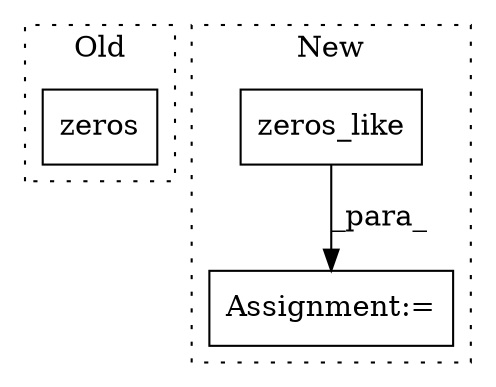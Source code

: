 digraph G {
subgraph cluster0 {
1 [label="zeros" a="32" s="2440,2485" l="11,2" shape="box"];
label = "Old";
style="dotted";
}
subgraph cluster1 {
2 [label="zeros_like" a="32" s="2399,2416" l="11,1" shape="box"];
3 [label="Assignment:=" a="7" s="2392" l="1" shape="box"];
label = "New";
style="dotted";
}
2 -> 3 [label="_para_"];
}